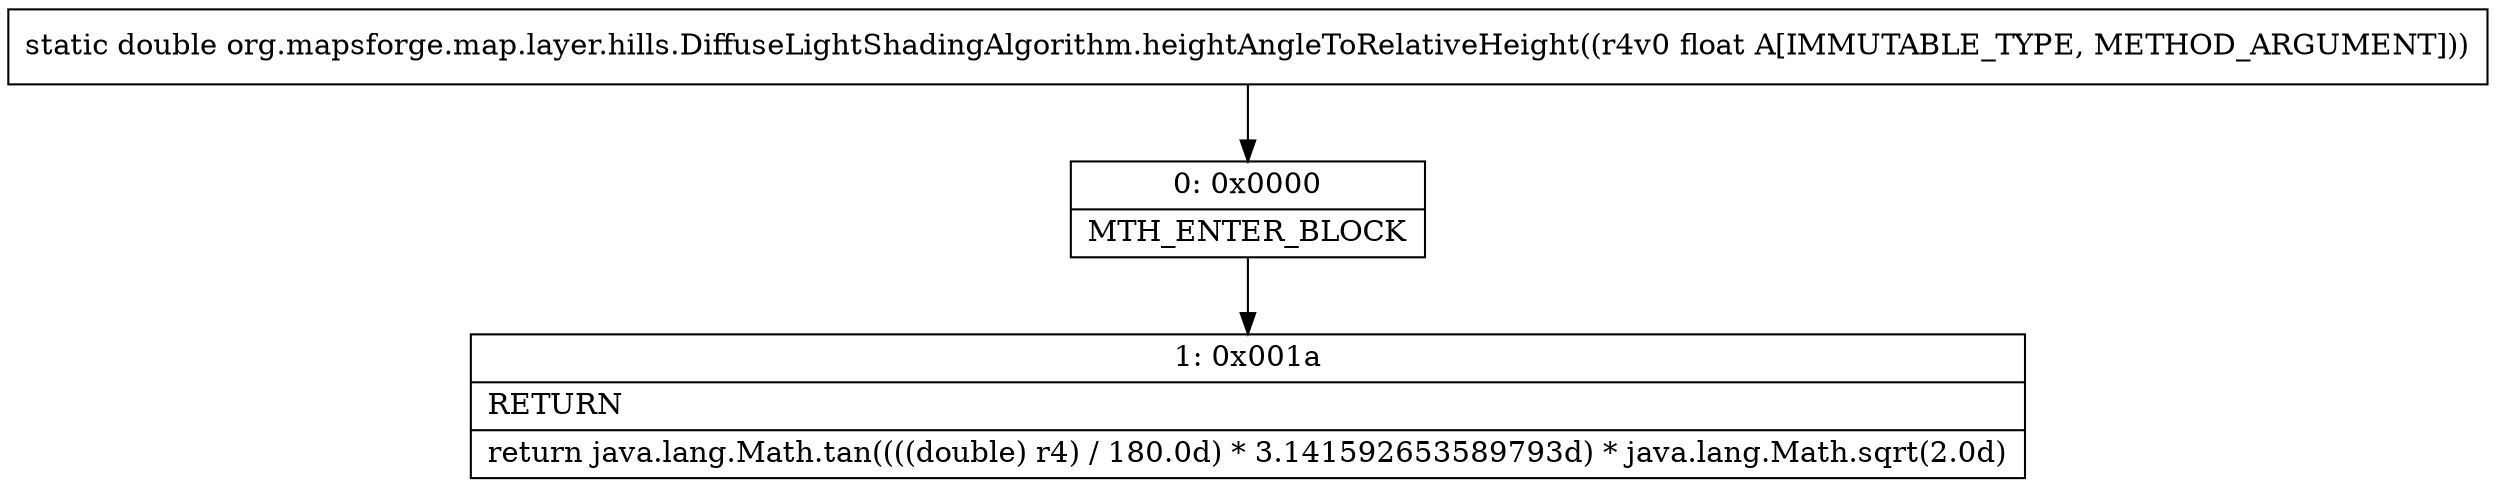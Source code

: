 digraph "CFG fororg.mapsforge.map.layer.hills.DiffuseLightShadingAlgorithm.heightAngleToRelativeHeight(F)D" {
Node_0 [shape=record,label="{0\:\ 0x0000|MTH_ENTER_BLOCK\l}"];
Node_1 [shape=record,label="{1\:\ 0x001a|RETURN\l|return java.lang.Math.tan((((double) r4) \/ 180.0d) * 3.141592653589793d) * java.lang.Math.sqrt(2.0d)\l}"];
MethodNode[shape=record,label="{static double org.mapsforge.map.layer.hills.DiffuseLightShadingAlgorithm.heightAngleToRelativeHeight((r4v0 float A[IMMUTABLE_TYPE, METHOD_ARGUMENT])) }"];
MethodNode -> Node_0;
Node_0 -> Node_1;
}

